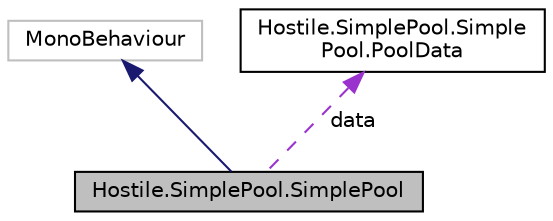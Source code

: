 digraph "Hostile.SimplePool.SimplePool"
{
  edge [fontname="Helvetica",fontsize="10",labelfontname="Helvetica",labelfontsize="10"];
  node [fontname="Helvetica",fontsize="10",shape=record];
  Node1 [label="Hostile.SimplePool.SimplePool",height=0.2,width=0.4,color="black", fillcolor="grey75", style="filled" fontcolor="black"];
  Node2 -> Node1 [dir="back",color="midnightblue",fontsize="10",style="solid",fontname="Helvetica"];
  Node2 [label="MonoBehaviour",height=0.2,width=0.4,color="grey75", fillcolor="white", style="filled"];
  Node3 -> Node1 [dir="back",color="darkorchid3",fontsize="10",style="dashed",label=" data" ,fontname="Helvetica"];
  Node3 [label="Hostile.SimplePool.Simple\lPool.PoolData",height=0.2,width=0.4,color="black", fillcolor="white", style="filled",URL="$class_hostile_1_1_simple_pool_1_1_simple_pool_1_1_pool_data.html",tooltip="Data for the pool. "];
}
